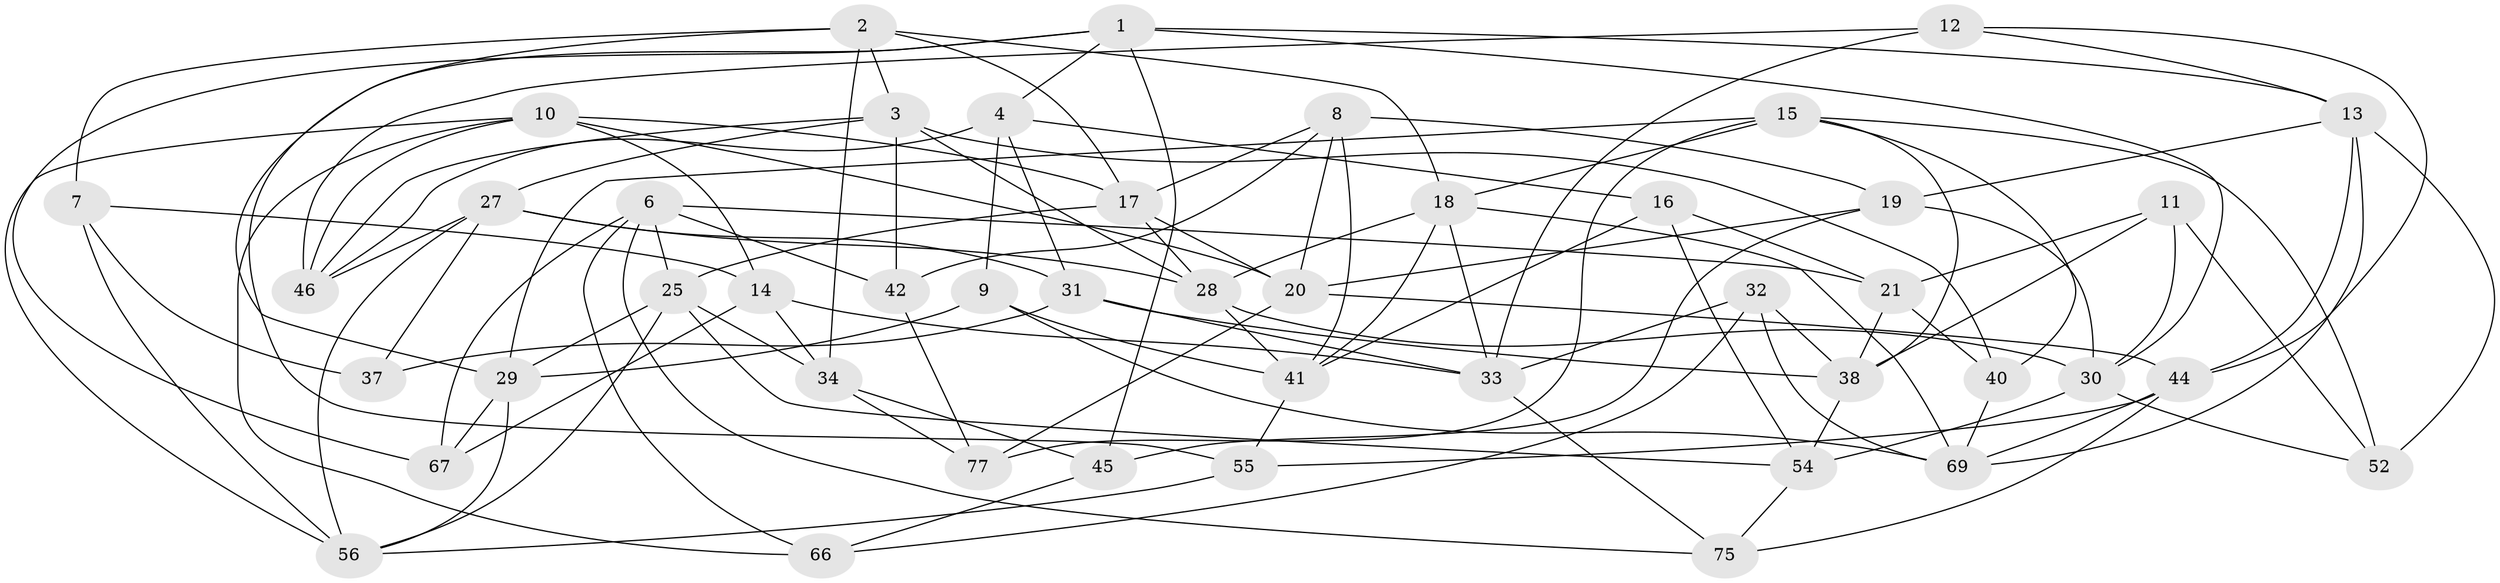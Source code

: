 // Generated by graph-tools (version 1.1) at 2025/52/02/27/25 19:52:32]
// undirected, 46 vertices, 117 edges
graph export_dot {
graph [start="1"]
  node [color=gray90,style=filled];
  1 [super="+5"];
  2 [super="+47"];
  3 [super="+62"];
  4 [super="+51"];
  6 [super="+26"];
  7;
  8 [super="+24"];
  9;
  10 [super="+64"];
  11;
  12;
  13 [super="+71"];
  14 [super="+22"];
  15 [super="+74"];
  16 [super="+23"];
  17 [super="+73"];
  18 [super="+35"];
  19 [super="+48"];
  20 [super="+61"];
  21 [super="+39"];
  25 [super="+59"];
  27 [super="+65"];
  28 [super="+57"];
  29 [super="+43"];
  30 [super="+50"];
  31 [super="+36"];
  32;
  33 [super="+49"];
  34 [super="+53"];
  37;
  38 [super="+76"];
  40;
  41 [super="+68"];
  42;
  44 [super="+60"];
  45;
  46 [super="+70"];
  52;
  54 [super="+63"];
  55;
  56 [super="+58"];
  66;
  67;
  69 [super="+72"];
  75;
  77;
  1 -- 45;
  1 -- 4;
  1 -- 67;
  1 -- 13;
  1 -- 55;
  1 -- 30;
  2 -- 29;
  2 -- 3;
  2 -- 34;
  2 -- 17;
  2 -- 18;
  2 -- 7;
  3 -- 40;
  3 -- 27;
  3 -- 42;
  3 -- 46;
  3 -- 28;
  4 -- 9;
  4 -- 31;
  4 -- 46 [weight=2];
  4 -- 16;
  6 -- 25;
  6 -- 66;
  6 -- 42;
  6 -- 67;
  6 -- 75;
  6 -- 21;
  7 -- 37;
  7 -- 14;
  7 -- 56;
  8 -- 42;
  8 -- 41;
  8 -- 19 [weight=2];
  8 -- 20;
  8 -- 17;
  9 -- 29;
  9 -- 41;
  9 -- 69;
  10 -- 66;
  10 -- 20;
  10 -- 56;
  10 -- 46;
  10 -- 14;
  10 -- 17;
  11 -- 30;
  11 -- 21;
  11 -- 52;
  11 -- 38;
  12 -- 44;
  12 -- 46;
  12 -- 13;
  12 -- 33;
  13 -- 69;
  13 -- 52;
  13 -- 19;
  13 -- 44;
  14 -- 34 [weight=2];
  14 -- 67;
  14 -- 33;
  15 -- 52;
  15 -- 38;
  15 -- 18;
  15 -- 40;
  15 -- 77;
  15 -- 29;
  16 -- 41;
  16 -- 21 [weight=2];
  16 -- 54 [weight=2];
  17 -- 25;
  17 -- 20;
  17 -- 28;
  18 -- 33;
  18 -- 69;
  18 -- 41;
  18 -- 28;
  19 -- 30;
  19 -- 45;
  19 -- 20;
  20 -- 44;
  20 -- 77;
  21 -- 40;
  21 -- 38;
  25 -- 29;
  25 -- 56;
  25 -- 34;
  25 -- 54;
  27 -- 31;
  27 -- 28;
  27 -- 37;
  27 -- 46;
  27 -- 56;
  28 -- 41;
  28 -- 30;
  29 -- 67;
  29 -- 56;
  30 -- 54;
  30 -- 52;
  31 -- 37 [weight=2];
  31 -- 33;
  31 -- 38;
  32 -- 69;
  32 -- 66;
  32 -- 38;
  32 -- 33;
  33 -- 75;
  34 -- 45;
  34 -- 77;
  38 -- 54;
  40 -- 69;
  41 -- 55;
  42 -- 77;
  44 -- 75;
  44 -- 55;
  44 -- 69;
  45 -- 66;
  54 -- 75;
  55 -- 56;
}
